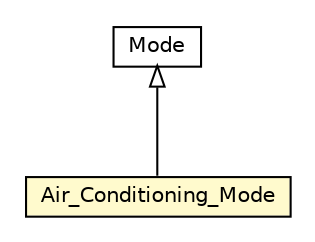 #!/usr/local/bin/dot
#
# Class diagram 
# Generated by UMLGraph version R5_6-24-gf6e263 (http://www.umlgraph.org/)
#

digraph G {
	edge [fontname="Helvetica",fontsize=10,labelfontname="Helvetica",labelfontsize=10];
	node [fontname="Helvetica",fontsize=10,shape=plaintext];
	nodesep=0.25;
	ranksep=0.5;
	// org.universAAL.ontology.hvac.Mode
	c57636 [label=<<table title="org.universAAL.ontology.hvac.Mode" border="0" cellborder="1" cellspacing="0" cellpadding="2" port="p" href="./Mode.html">
		<tr><td><table border="0" cellspacing="0" cellpadding="1">
<tr><td align="center" balign="center"> Mode </td></tr>
		</table></td></tr>
		</table>>, URL="./Mode.html", fontname="Helvetica", fontcolor="black", fontsize=10.0];
	// org.universAAL.ontology.hvac.Air_Conditioning_Mode
	c57637 [label=<<table title="org.universAAL.ontology.hvac.Air_Conditioning_Mode" border="0" cellborder="1" cellspacing="0" cellpadding="2" port="p" bgcolor="lemonChiffon" href="./Air_Conditioning_Mode.html">
		<tr><td><table border="0" cellspacing="0" cellpadding="1">
<tr><td align="center" balign="center"> Air_Conditioning_Mode </td></tr>
		</table></td></tr>
		</table>>, URL="./Air_Conditioning_Mode.html", fontname="Helvetica", fontcolor="black", fontsize=10.0];
	//org.universAAL.ontology.hvac.Air_Conditioning_Mode extends org.universAAL.ontology.hvac.Mode
	c57636:p -> c57637:p [dir=back,arrowtail=empty];
}

